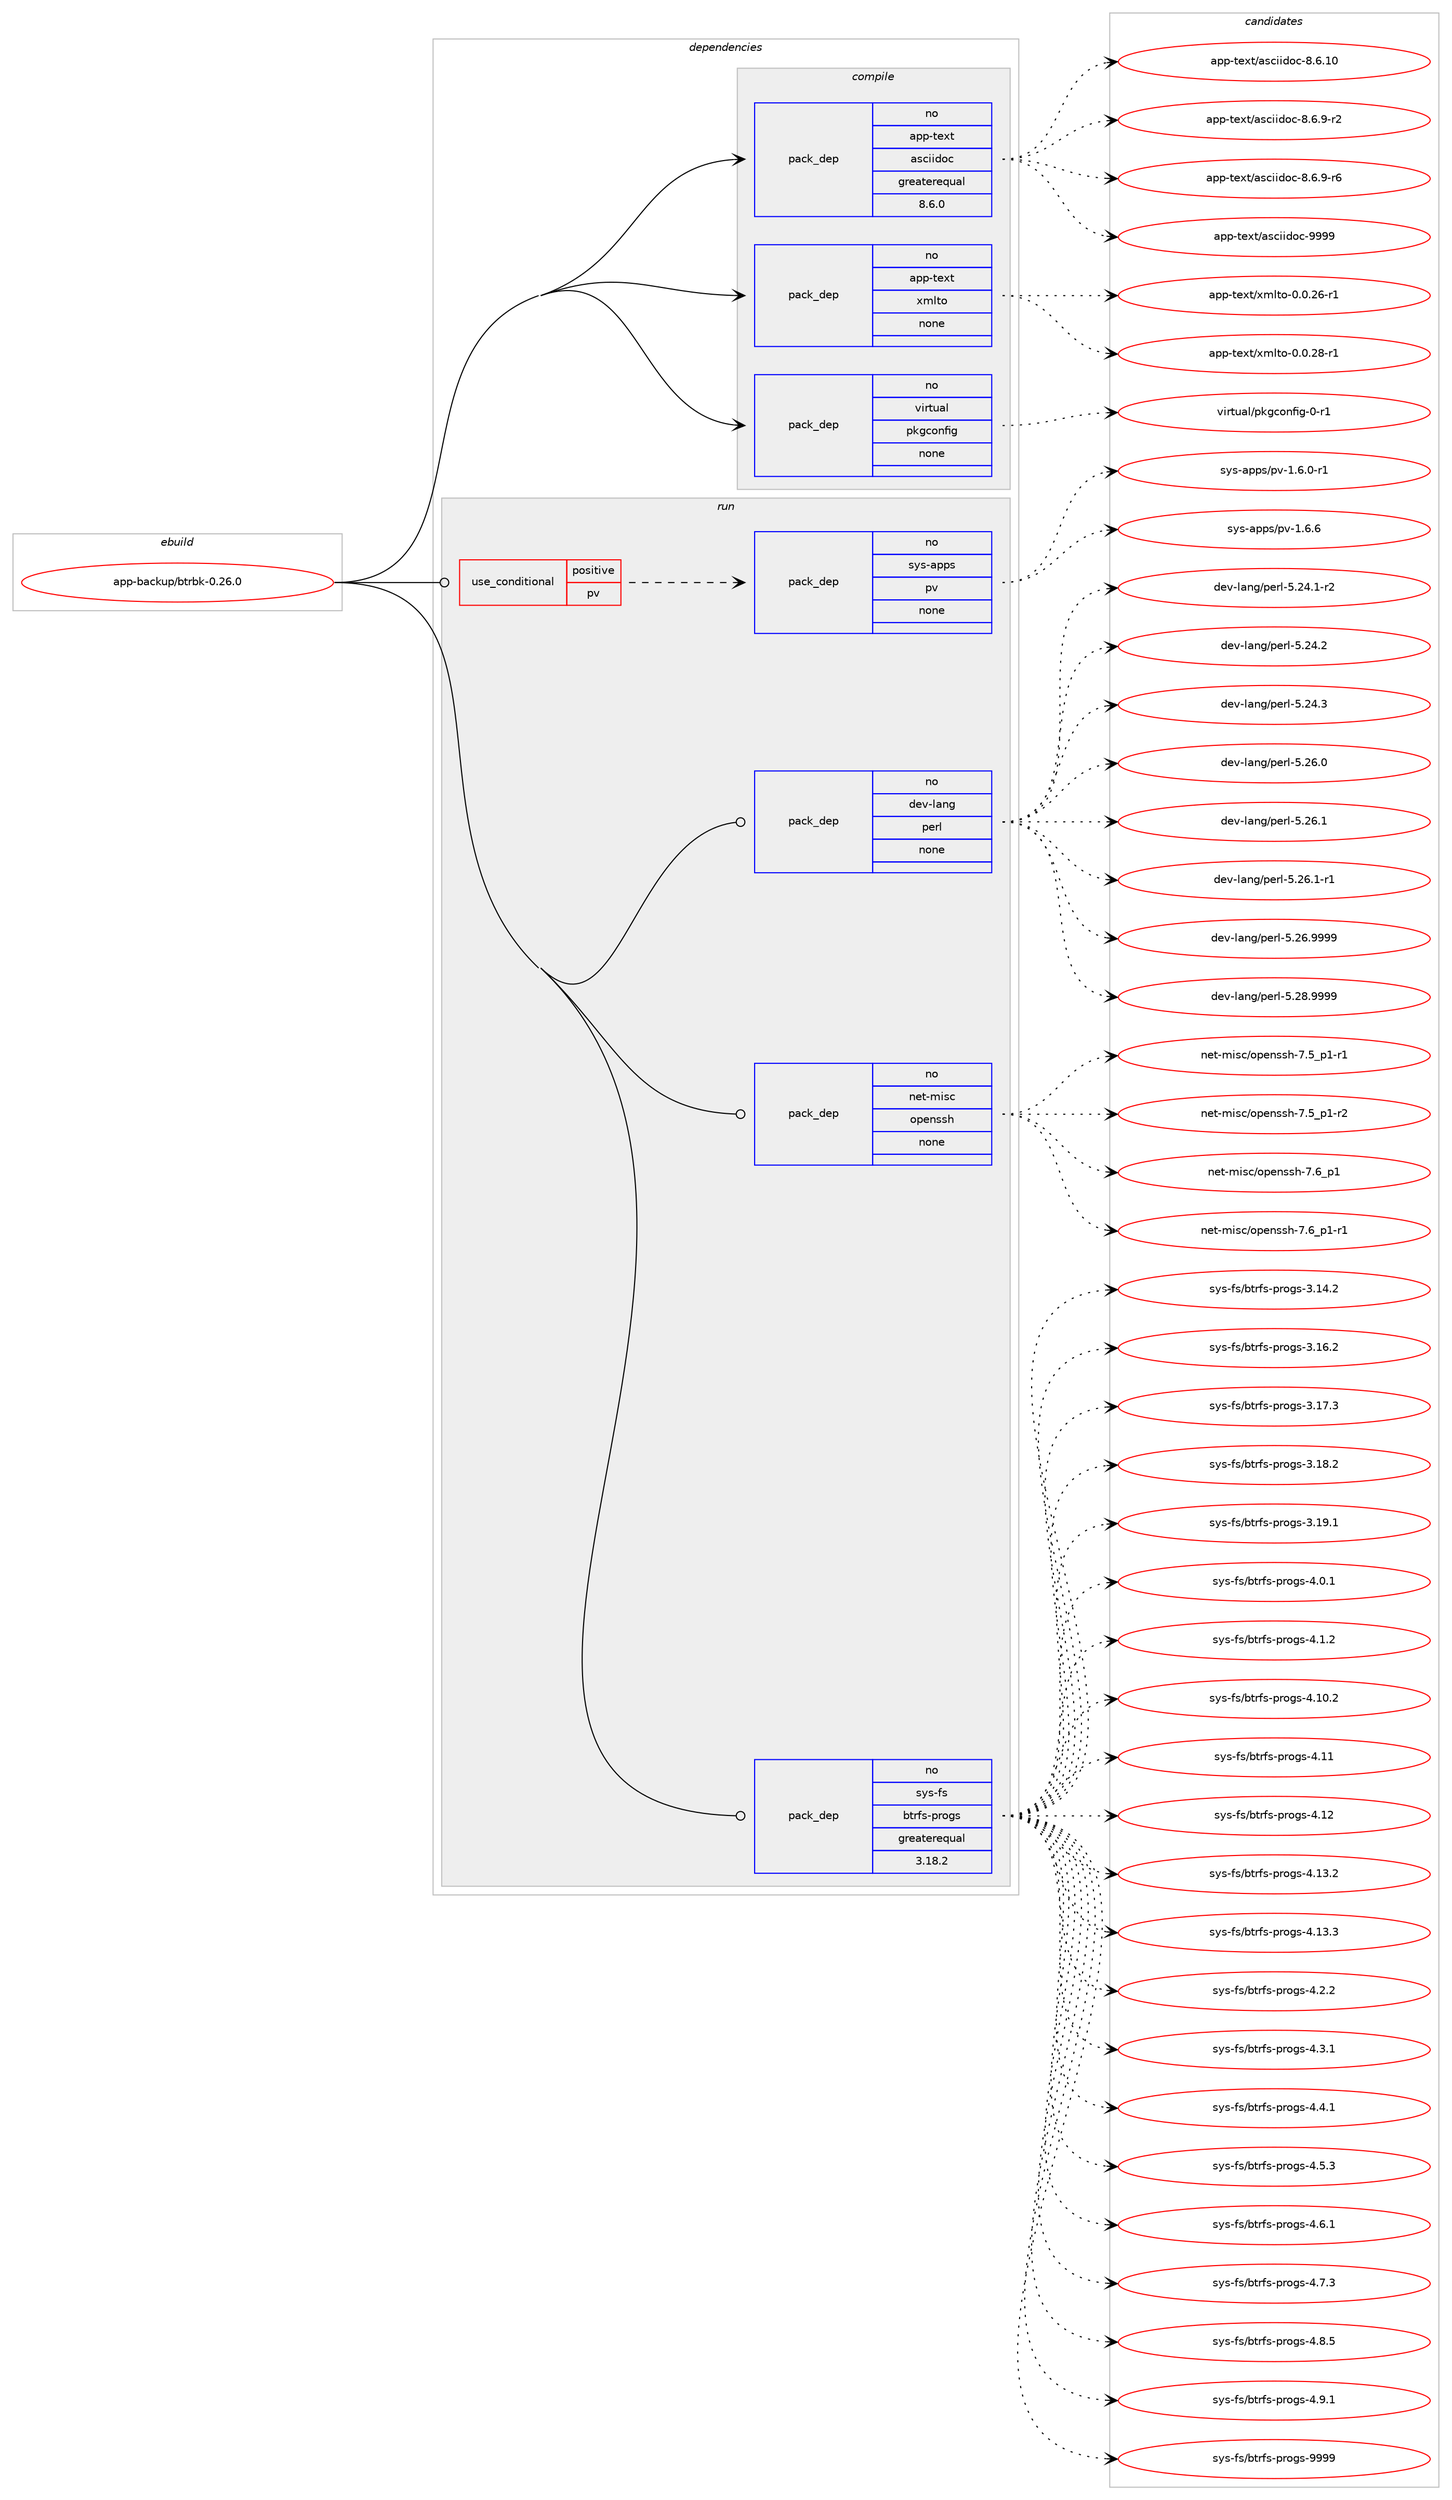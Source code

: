digraph prolog {

# *************
# Graph options
# *************

newrank=true;
concentrate=true;
compound=true;
graph [rankdir=LR,fontname=Helvetica,fontsize=10,ranksep=1.5];#, ranksep=2.5, nodesep=0.2];
edge  [arrowhead=vee];
node  [fontname=Helvetica,fontsize=10];

# **********
# The ebuild
# **********

subgraph cluster_leftcol {
color=gray;
rank=same;
label=<<i>ebuild</i>>;
id [label="app-backup/btrbk-0.26.0", color=red, width=4, href="../app-backup/btrbk-0.26.0.svg"];
}

# ****************
# The dependencies
# ****************

subgraph cluster_midcol {
color=gray;
label=<<i>dependencies</i>>;
subgraph cluster_compile {
fillcolor="#eeeeee";
style=filled;
label=<<i>compile</i>>;
subgraph pack7151 {
dependency10210 [label=<<TABLE BORDER="0" CELLBORDER="1" CELLSPACING="0" CELLPADDING="4" WIDTH="220"><TR><TD ROWSPAN="6" CELLPADDING="30">pack_dep</TD></TR><TR><TD WIDTH="110">no</TD></TR><TR><TD>app-text</TD></TR><TR><TD>asciidoc</TD></TR><TR><TD>greaterequal</TD></TR><TR><TD>8.6.0</TD></TR></TABLE>>, shape=none, color=blue];
}
id:e -> dependency10210:w [weight=20,style="solid",arrowhead="vee"];
subgraph pack7152 {
dependency10211 [label=<<TABLE BORDER="0" CELLBORDER="1" CELLSPACING="0" CELLPADDING="4" WIDTH="220"><TR><TD ROWSPAN="6" CELLPADDING="30">pack_dep</TD></TR><TR><TD WIDTH="110">no</TD></TR><TR><TD>app-text</TD></TR><TR><TD>xmlto</TD></TR><TR><TD>none</TD></TR><TR><TD></TD></TR></TABLE>>, shape=none, color=blue];
}
id:e -> dependency10211:w [weight=20,style="solid",arrowhead="vee"];
subgraph pack7153 {
dependency10212 [label=<<TABLE BORDER="0" CELLBORDER="1" CELLSPACING="0" CELLPADDING="4" WIDTH="220"><TR><TD ROWSPAN="6" CELLPADDING="30">pack_dep</TD></TR><TR><TD WIDTH="110">no</TD></TR><TR><TD>virtual</TD></TR><TR><TD>pkgconfig</TD></TR><TR><TD>none</TD></TR><TR><TD></TD></TR></TABLE>>, shape=none, color=blue];
}
id:e -> dependency10212:w [weight=20,style="solid",arrowhead="vee"];
}
subgraph cluster_compileandrun {
fillcolor="#eeeeee";
style=filled;
label=<<i>compile and run</i>>;
}
subgraph cluster_run {
fillcolor="#eeeeee";
style=filled;
label=<<i>run</i>>;
subgraph cond2868 {
dependency10213 [label=<<TABLE BORDER="0" CELLBORDER="1" CELLSPACING="0" CELLPADDING="4"><TR><TD ROWSPAN="3" CELLPADDING="10">use_conditional</TD></TR><TR><TD>positive</TD></TR><TR><TD>pv</TD></TR></TABLE>>, shape=none, color=red];
subgraph pack7154 {
dependency10214 [label=<<TABLE BORDER="0" CELLBORDER="1" CELLSPACING="0" CELLPADDING="4" WIDTH="220"><TR><TD ROWSPAN="6" CELLPADDING="30">pack_dep</TD></TR><TR><TD WIDTH="110">no</TD></TR><TR><TD>sys-apps</TD></TR><TR><TD>pv</TD></TR><TR><TD>none</TD></TR><TR><TD></TD></TR></TABLE>>, shape=none, color=blue];
}
dependency10213:e -> dependency10214:w [weight=20,style="dashed",arrowhead="vee"];
}
id:e -> dependency10213:w [weight=20,style="solid",arrowhead="odot"];
subgraph pack7155 {
dependency10215 [label=<<TABLE BORDER="0" CELLBORDER="1" CELLSPACING="0" CELLPADDING="4" WIDTH="220"><TR><TD ROWSPAN="6" CELLPADDING="30">pack_dep</TD></TR><TR><TD WIDTH="110">no</TD></TR><TR><TD>dev-lang</TD></TR><TR><TD>perl</TD></TR><TR><TD>none</TD></TR><TR><TD></TD></TR></TABLE>>, shape=none, color=blue];
}
id:e -> dependency10215:w [weight=20,style="solid",arrowhead="odot"];
subgraph pack7156 {
dependency10216 [label=<<TABLE BORDER="0" CELLBORDER="1" CELLSPACING="0" CELLPADDING="4" WIDTH="220"><TR><TD ROWSPAN="6" CELLPADDING="30">pack_dep</TD></TR><TR><TD WIDTH="110">no</TD></TR><TR><TD>net-misc</TD></TR><TR><TD>openssh</TD></TR><TR><TD>none</TD></TR><TR><TD></TD></TR></TABLE>>, shape=none, color=blue];
}
id:e -> dependency10216:w [weight=20,style="solid",arrowhead="odot"];
subgraph pack7157 {
dependency10217 [label=<<TABLE BORDER="0" CELLBORDER="1" CELLSPACING="0" CELLPADDING="4" WIDTH="220"><TR><TD ROWSPAN="6" CELLPADDING="30">pack_dep</TD></TR><TR><TD WIDTH="110">no</TD></TR><TR><TD>sys-fs</TD></TR><TR><TD>btrfs-progs</TD></TR><TR><TD>greaterequal</TD></TR><TR><TD>3.18.2</TD></TR></TABLE>>, shape=none, color=blue];
}
id:e -> dependency10217:w [weight=20,style="solid",arrowhead="odot"];
}
}

# **************
# The candidates
# **************

subgraph cluster_choices {
rank=same;
color=gray;
label=<<i>candidates</i>>;

subgraph choice7151 {
color=black;
nodesep=1;
choice97112112451161011201164797115991051051001119945564654464948 [label="app-text/asciidoc-8.6.10", color=red, width=4,href="../app-text/asciidoc-8.6.10.svg"];
choice9711211245116101120116479711599105105100111994556465446574511450 [label="app-text/asciidoc-8.6.9-r2", color=red, width=4,href="../app-text/asciidoc-8.6.9-r2.svg"];
choice9711211245116101120116479711599105105100111994556465446574511454 [label="app-text/asciidoc-8.6.9-r6", color=red, width=4,href="../app-text/asciidoc-8.6.9-r6.svg"];
choice9711211245116101120116479711599105105100111994557575757 [label="app-text/asciidoc-9999", color=red, width=4,href="../app-text/asciidoc-9999.svg"];
dependency10210:e -> choice97112112451161011201164797115991051051001119945564654464948:w [style=dotted,weight="100"];
dependency10210:e -> choice9711211245116101120116479711599105105100111994556465446574511450:w [style=dotted,weight="100"];
dependency10210:e -> choice9711211245116101120116479711599105105100111994556465446574511454:w [style=dotted,weight="100"];
dependency10210:e -> choice9711211245116101120116479711599105105100111994557575757:w [style=dotted,weight="100"];
}
subgraph choice7152 {
color=black;
nodesep=1;
choice971121124511610112011647120109108116111454846484650544511449 [label="app-text/xmlto-0.0.26-r1", color=red, width=4,href="../app-text/xmlto-0.0.26-r1.svg"];
choice971121124511610112011647120109108116111454846484650564511449 [label="app-text/xmlto-0.0.28-r1", color=red, width=4,href="../app-text/xmlto-0.0.28-r1.svg"];
dependency10211:e -> choice971121124511610112011647120109108116111454846484650544511449:w [style=dotted,weight="100"];
dependency10211:e -> choice971121124511610112011647120109108116111454846484650564511449:w [style=dotted,weight="100"];
}
subgraph choice7153 {
color=black;
nodesep=1;
choice11810511411611797108471121071039911111010210510345484511449 [label="virtual/pkgconfig-0-r1", color=red, width=4,href="../virtual/pkgconfig-0-r1.svg"];
dependency10212:e -> choice11810511411611797108471121071039911111010210510345484511449:w [style=dotted,weight="100"];
}
subgraph choice7154 {
color=black;
nodesep=1;
choice1151211154597112112115471121184549465446484511449 [label="sys-apps/pv-1.6.0-r1", color=red, width=4,href="../sys-apps/pv-1.6.0-r1.svg"];
choice115121115459711211211547112118454946544654 [label="sys-apps/pv-1.6.6", color=red, width=4,href="../sys-apps/pv-1.6.6.svg"];
dependency10214:e -> choice1151211154597112112115471121184549465446484511449:w [style=dotted,weight="100"];
dependency10214:e -> choice115121115459711211211547112118454946544654:w [style=dotted,weight="100"];
}
subgraph choice7155 {
color=black;
nodesep=1;
choice100101118451089711010347112101114108455346505246494511450 [label="dev-lang/perl-5.24.1-r2", color=red, width=4,href="../dev-lang/perl-5.24.1-r2.svg"];
choice10010111845108971101034711210111410845534650524650 [label="dev-lang/perl-5.24.2", color=red, width=4,href="../dev-lang/perl-5.24.2.svg"];
choice10010111845108971101034711210111410845534650524651 [label="dev-lang/perl-5.24.3", color=red, width=4,href="../dev-lang/perl-5.24.3.svg"];
choice10010111845108971101034711210111410845534650544648 [label="dev-lang/perl-5.26.0", color=red, width=4,href="../dev-lang/perl-5.26.0.svg"];
choice10010111845108971101034711210111410845534650544649 [label="dev-lang/perl-5.26.1", color=red, width=4,href="../dev-lang/perl-5.26.1.svg"];
choice100101118451089711010347112101114108455346505446494511449 [label="dev-lang/perl-5.26.1-r1", color=red, width=4,href="../dev-lang/perl-5.26.1-r1.svg"];
choice10010111845108971101034711210111410845534650544657575757 [label="dev-lang/perl-5.26.9999", color=red, width=4,href="../dev-lang/perl-5.26.9999.svg"];
choice10010111845108971101034711210111410845534650564657575757 [label="dev-lang/perl-5.28.9999", color=red, width=4,href="../dev-lang/perl-5.28.9999.svg"];
dependency10215:e -> choice100101118451089711010347112101114108455346505246494511450:w [style=dotted,weight="100"];
dependency10215:e -> choice10010111845108971101034711210111410845534650524650:w [style=dotted,weight="100"];
dependency10215:e -> choice10010111845108971101034711210111410845534650524651:w [style=dotted,weight="100"];
dependency10215:e -> choice10010111845108971101034711210111410845534650544648:w [style=dotted,weight="100"];
dependency10215:e -> choice10010111845108971101034711210111410845534650544649:w [style=dotted,weight="100"];
dependency10215:e -> choice100101118451089711010347112101114108455346505446494511449:w [style=dotted,weight="100"];
dependency10215:e -> choice10010111845108971101034711210111410845534650544657575757:w [style=dotted,weight="100"];
dependency10215:e -> choice10010111845108971101034711210111410845534650564657575757:w [style=dotted,weight="100"];
}
subgraph choice7156 {
color=black;
nodesep=1;
choice1101011164510910511599471111121011101151151044555465395112494511449 [label="net-misc/openssh-7.5_p1-r1", color=red, width=4,href="../net-misc/openssh-7.5_p1-r1.svg"];
choice1101011164510910511599471111121011101151151044555465395112494511450 [label="net-misc/openssh-7.5_p1-r2", color=red, width=4,href="../net-misc/openssh-7.5_p1-r2.svg"];
choice110101116451091051159947111112101110115115104455546549511249 [label="net-misc/openssh-7.6_p1", color=red, width=4,href="../net-misc/openssh-7.6_p1.svg"];
choice1101011164510910511599471111121011101151151044555465495112494511449 [label="net-misc/openssh-7.6_p1-r1", color=red, width=4,href="../net-misc/openssh-7.6_p1-r1.svg"];
dependency10216:e -> choice1101011164510910511599471111121011101151151044555465395112494511449:w [style=dotted,weight="100"];
dependency10216:e -> choice1101011164510910511599471111121011101151151044555465395112494511450:w [style=dotted,weight="100"];
dependency10216:e -> choice110101116451091051159947111112101110115115104455546549511249:w [style=dotted,weight="100"];
dependency10216:e -> choice1101011164510910511599471111121011101151151044555465495112494511449:w [style=dotted,weight="100"];
}
subgraph choice7157 {
color=black;
nodesep=1;
choice1151211154510211547981161141021154511211411110311545514649524650 [label="sys-fs/btrfs-progs-3.14.2", color=red, width=4,href="../sys-fs/btrfs-progs-3.14.2.svg"];
choice1151211154510211547981161141021154511211411110311545514649544650 [label="sys-fs/btrfs-progs-3.16.2", color=red, width=4,href="../sys-fs/btrfs-progs-3.16.2.svg"];
choice1151211154510211547981161141021154511211411110311545514649554651 [label="sys-fs/btrfs-progs-3.17.3", color=red, width=4,href="../sys-fs/btrfs-progs-3.17.3.svg"];
choice1151211154510211547981161141021154511211411110311545514649564650 [label="sys-fs/btrfs-progs-3.18.2", color=red, width=4,href="../sys-fs/btrfs-progs-3.18.2.svg"];
choice1151211154510211547981161141021154511211411110311545514649574649 [label="sys-fs/btrfs-progs-3.19.1", color=red, width=4,href="../sys-fs/btrfs-progs-3.19.1.svg"];
choice11512111545102115479811611410211545112114111103115455246484649 [label="sys-fs/btrfs-progs-4.0.1", color=red, width=4,href="../sys-fs/btrfs-progs-4.0.1.svg"];
choice11512111545102115479811611410211545112114111103115455246494650 [label="sys-fs/btrfs-progs-4.1.2", color=red, width=4,href="../sys-fs/btrfs-progs-4.1.2.svg"];
choice1151211154510211547981161141021154511211411110311545524649484650 [label="sys-fs/btrfs-progs-4.10.2", color=red, width=4,href="../sys-fs/btrfs-progs-4.10.2.svg"];
choice115121115451021154798116114102115451121141111031154552464949 [label="sys-fs/btrfs-progs-4.11", color=red, width=4,href="../sys-fs/btrfs-progs-4.11.svg"];
choice115121115451021154798116114102115451121141111031154552464950 [label="sys-fs/btrfs-progs-4.12", color=red, width=4,href="../sys-fs/btrfs-progs-4.12.svg"];
choice1151211154510211547981161141021154511211411110311545524649514650 [label="sys-fs/btrfs-progs-4.13.2", color=red, width=4,href="../sys-fs/btrfs-progs-4.13.2.svg"];
choice1151211154510211547981161141021154511211411110311545524649514651 [label="sys-fs/btrfs-progs-4.13.3", color=red, width=4,href="../sys-fs/btrfs-progs-4.13.3.svg"];
choice11512111545102115479811611410211545112114111103115455246504650 [label="sys-fs/btrfs-progs-4.2.2", color=red, width=4,href="../sys-fs/btrfs-progs-4.2.2.svg"];
choice11512111545102115479811611410211545112114111103115455246514649 [label="sys-fs/btrfs-progs-4.3.1", color=red, width=4,href="../sys-fs/btrfs-progs-4.3.1.svg"];
choice11512111545102115479811611410211545112114111103115455246524649 [label="sys-fs/btrfs-progs-4.4.1", color=red, width=4,href="../sys-fs/btrfs-progs-4.4.1.svg"];
choice11512111545102115479811611410211545112114111103115455246534651 [label="sys-fs/btrfs-progs-4.5.3", color=red, width=4,href="../sys-fs/btrfs-progs-4.5.3.svg"];
choice11512111545102115479811611410211545112114111103115455246544649 [label="sys-fs/btrfs-progs-4.6.1", color=red, width=4,href="../sys-fs/btrfs-progs-4.6.1.svg"];
choice11512111545102115479811611410211545112114111103115455246554651 [label="sys-fs/btrfs-progs-4.7.3", color=red, width=4,href="../sys-fs/btrfs-progs-4.7.3.svg"];
choice11512111545102115479811611410211545112114111103115455246564653 [label="sys-fs/btrfs-progs-4.8.5", color=red, width=4,href="../sys-fs/btrfs-progs-4.8.5.svg"];
choice11512111545102115479811611410211545112114111103115455246574649 [label="sys-fs/btrfs-progs-4.9.1", color=red, width=4,href="../sys-fs/btrfs-progs-4.9.1.svg"];
choice115121115451021154798116114102115451121141111031154557575757 [label="sys-fs/btrfs-progs-9999", color=red, width=4,href="../sys-fs/btrfs-progs-9999.svg"];
dependency10217:e -> choice1151211154510211547981161141021154511211411110311545514649524650:w [style=dotted,weight="100"];
dependency10217:e -> choice1151211154510211547981161141021154511211411110311545514649544650:w [style=dotted,weight="100"];
dependency10217:e -> choice1151211154510211547981161141021154511211411110311545514649554651:w [style=dotted,weight="100"];
dependency10217:e -> choice1151211154510211547981161141021154511211411110311545514649564650:w [style=dotted,weight="100"];
dependency10217:e -> choice1151211154510211547981161141021154511211411110311545514649574649:w [style=dotted,weight="100"];
dependency10217:e -> choice11512111545102115479811611410211545112114111103115455246484649:w [style=dotted,weight="100"];
dependency10217:e -> choice11512111545102115479811611410211545112114111103115455246494650:w [style=dotted,weight="100"];
dependency10217:e -> choice1151211154510211547981161141021154511211411110311545524649484650:w [style=dotted,weight="100"];
dependency10217:e -> choice115121115451021154798116114102115451121141111031154552464949:w [style=dotted,weight="100"];
dependency10217:e -> choice115121115451021154798116114102115451121141111031154552464950:w [style=dotted,weight="100"];
dependency10217:e -> choice1151211154510211547981161141021154511211411110311545524649514650:w [style=dotted,weight="100"];
dependency10217:e -> choice1151211154510211547981161141021154511211411110311545524649514651:w [style=dotted,weight="100"];
dependency10217:e -> choice11512111545102115479811611410211545112114111103115455246504650:w [style=dotted,weight="100"];
dependency10217:e -> choice11512111545102115479811611410211545112114111103115455246514649:w [style=dotted,weight="100"];
dependency10217:e -> choice11512111545102115479811611410211545112114111103115455246524649:w [style=dotted,weight="100"];
dependency10217:e -> choice11512111545102115479811611410211545112114111103115455246534651:w [style=dotted,weight="100"];
dependency10217:e -> choice11512111545102115479811611410211545112114111103115455246544649:w [style=dotted,weight="100"];
dependency10217:e -> choice11512111545102115479811611410211545112114111103115455246554651:w [style=dotted,weight="100"];
dependency10217:e -> choice11512111545102115479811611410211545112114111103115455246564653:w [style=dotted,weight="100"];
dependency10217:e -> choice11512111545102115479811611410211545112114111103115455246574649:w [style=dotted,weight="100"];
dependency10217:e -> choice115121115451021154798116114102115451121141111031154557575757:w [style=dotted,weight="100"];
}
}

}
